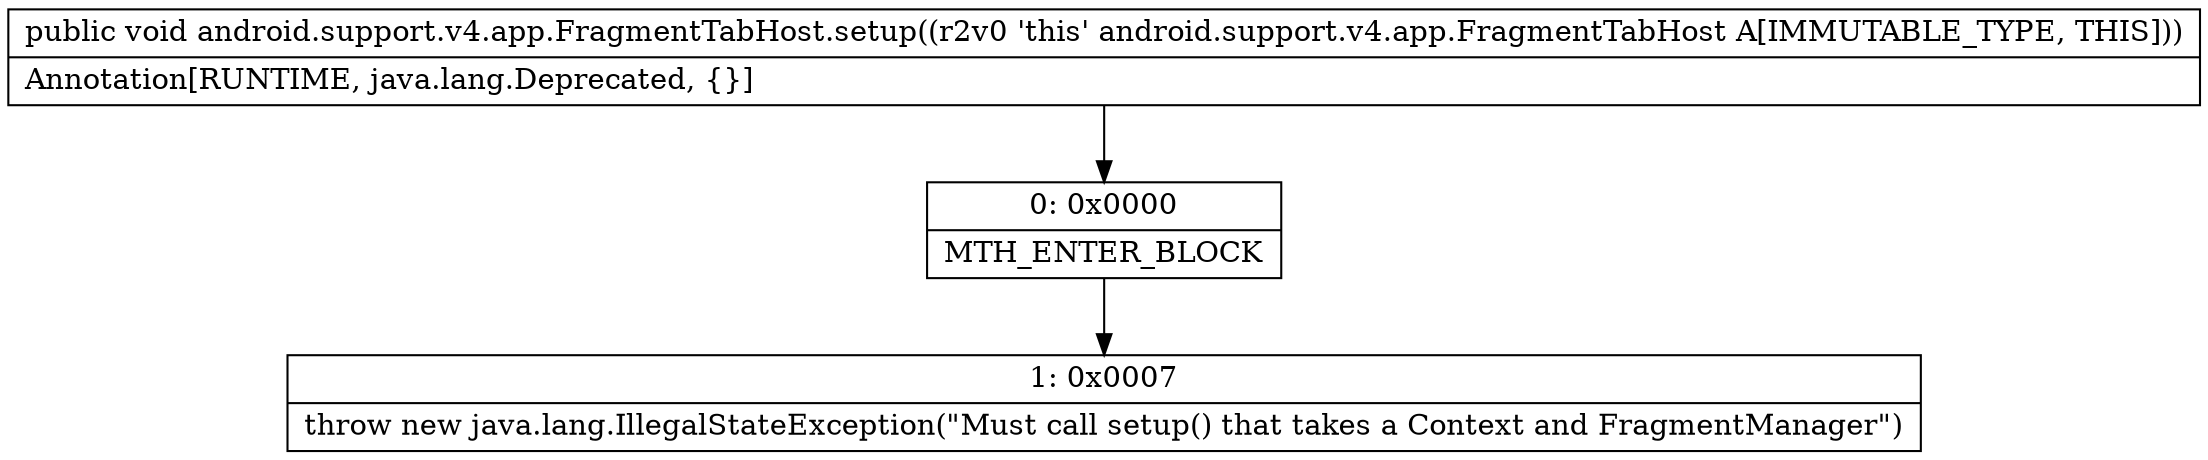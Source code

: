 digraph "CFG forandroid.support.v4.app.FragmentTabHost.setup()V" {
Node_0 [shape=record,label="{0\:\ 0x0000|MTH_ENTER_BLOCK\l}"];
Node_1 [shape=record,label="{1\:\ 0x0007|throw new java.lang.IllegalStateException(\"Must call setup() that takes a Context and FragmentManager\")\l}"];
MethodNode[shape=record,label="{public void android.support.v4.app.FragmentTabHost.setup((r2v0 'this' android.support.v4.app.FragmentTabHost A[IMMUTABLE_TYPE, THIS]))  | Annotation[RUNTIME, java.lang.Deprecated, \{\}]\l}"];
MethodNode -> Node_0;
Node_0 -> Node_1;
}

